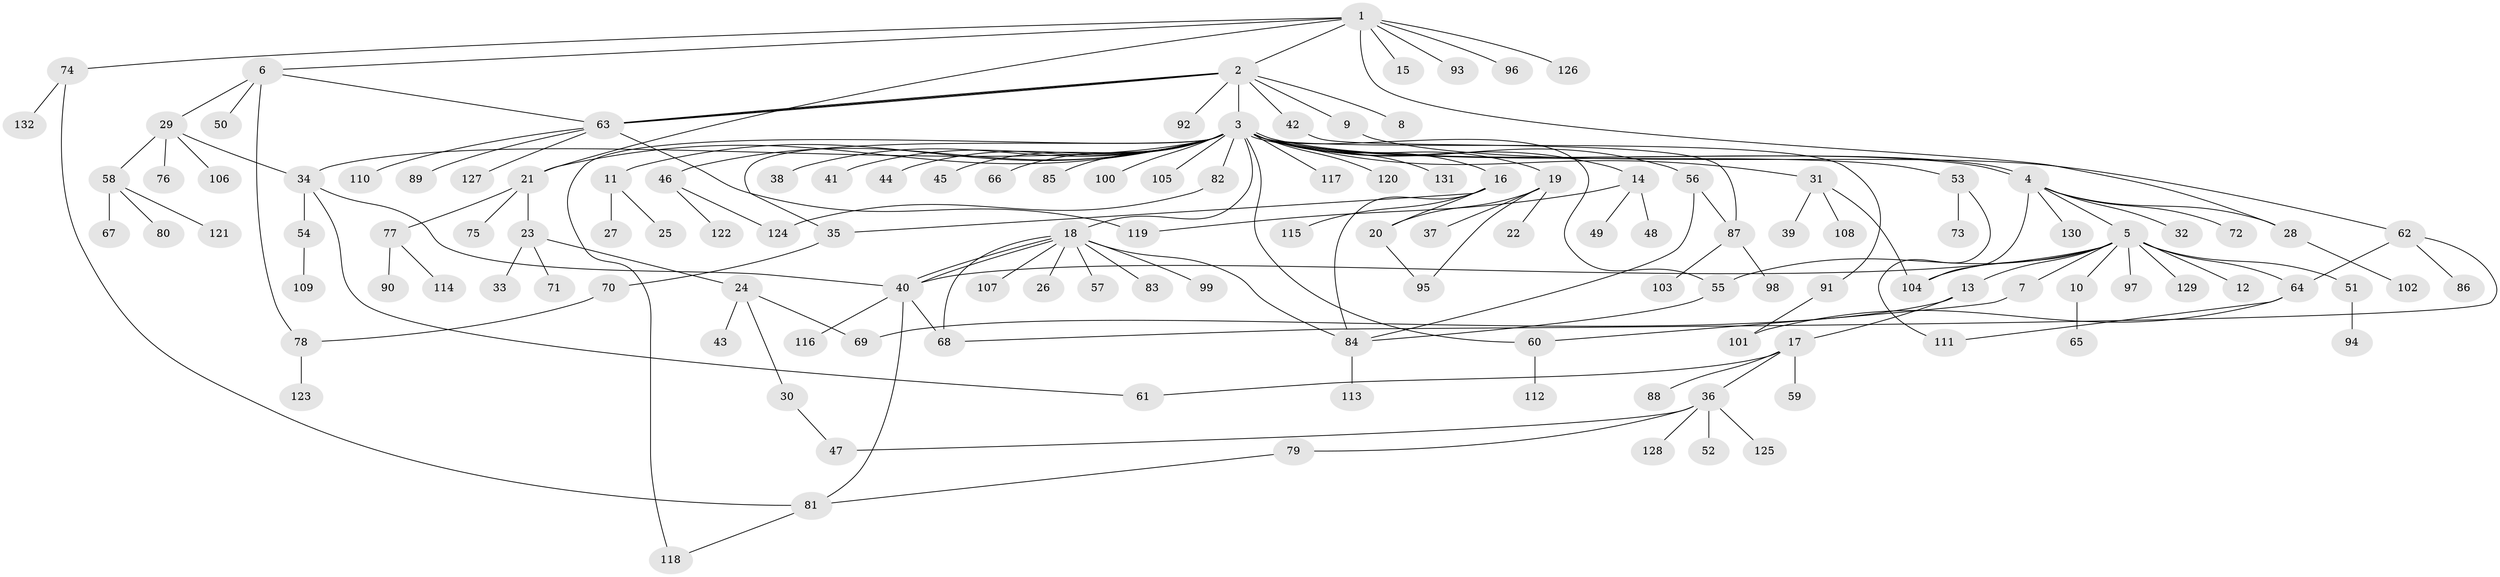 // Generated by graph-tools (version 1.1) at 2025/26/03/09/25 03:26:01]
// undirected, 132 vertices, 166 edges
graph export_dot {
graph [start="1"]
  node [color=gray90,style=filled];
  1;
  2;
  3;
  4;
  5;
  6;
  7;
  8;
  9;
  10;
  11;
  12;
  13;
  14;
  15;
  16;
  17;
  18;
  19;
  20;
  21;
  22;
  23;
  24;
  25;
  26;
  27;
  28;
  29;
  30;
  31;
  32;
  33;
  34;
  35;
  36;
  37;
  38;
  39;
  40;
  41;
  42;
  43;
  44;
  45;
  46;
  47;
  48;
  49;
  50;
  51;
  52;
  53;
  54;
  55;
  56;
  57;
  58;
  59;
  60;
  61;
  62;
  63;
  64;
  65;
  66;
  67;
  68;
  69;
  70;
  71;
  72;
  73;
  74;
  75;
  76;
  77;
  78;
  79;
  80;
  81;
  82;
  83;
  84;
  85;
  86;
  87;
  88;
  89;
  90;
  91;
  92;
  93;
  94;
  95;
  96;
  97;
  98;
  99;
  100;
  101;
  102;
  103;
  104;
  105;
  106;
  107;
  108;
  109;
  110;
  111;
  112;
  113;
  114;
  115;
  116;
  117;
  118;
  119;
  120;
  121;
  122;
  123;
  124;
  125;
  126;
  127;
  128;
  129;
  130;
  131;
  132;
  1 -- 2;
  1 -- 6;
  1 -- 15;
  1 -- 21;
  1 -- 28;
  1 -- 74;
  1 -- 93;
  1 -- 96;
  1 -- 126;
  2 -- 3;
  2 -- 8;
  2 -- 9;
  2 -- 42;
  2 -- 63;
  2 -- 63;
  2 -- 63;
  2 -- 92;
  3 -- 4;
  3 -- 4;
  3 -- 11;
  3 -- 14;
  3 -- 16;
  3 -- 18;
  3 -- 19;
  3 -- 21;
  3 -- 31;
  3 -- 34;
  3 -- 35;
  3 -- 38;
  3 -- 41;
  3 -- 44;
  3 -- 45;
  3 -- 46;
  3 -- 53;
  3 -- 55;
  3 -- 56;
  3 -- 60;
  3 -- 66;
  3 -- 82;
  3 -- 85;
  3 -- 91;
  3 -- 100;
  3 -- 105;
  3 -- 117;
  3 -- 118;
  3 -- 120;
  3 -- 131;
  4 -- 5;
  4 -- 28;
  4 -- 32;
  4 -- 72;
  4 -- 104;
  4 -- 130;
  5 -- 7;
  5 -- 10;
  5 -- 12;
  5 -- 13;
  5 -- 40;
  5 -- 51;
  5 -- 55;
  5 -- 64;
  5 -- 97;
  5 -- 104;
  5 -- 129;
  6 -- 29;
  6 -- 50;
  6 -- 63;
  6 -- 78;
  7 -- 60;
  9 -- 62;
  10 -- 65;
  11 -- 25;
  11 -- 27;
  13 -- 17;
  13 -- 69;
  14 -- 48;
  14 -- 49;
  14 -- 119;
  16 -- 20;
  16 -- 35;
  16 -- 84;
  16 -- 115;
  17 -- 36;
  17 -- 59;
  17 -- 61;
  17 -- 88;
  18 -- 26;
  18 -- 40;
  18 -- 40;
  18 -- 57;
  18 -- 68;
  18 -- 83;
  18 -- 84;
  18 -- 99;
  18 -- 107;
  19 -- 20;
  19 -- 22;
  19 -- 37;
  19 -- 95;
  20 -- 95;
  21 -- 23;
  21 -- 75;
  21 -- 77;
  23 -- 24;
  23 -- 33;
  23 -- 71;
  24 -- 30;
  24 -- 43;
  24 -- 69;
  28 -- 102;
  29 -- 34;
  29 -- 58;
  29 -- 76;
  29 -- 106;
  30 -- 47;
  31 -- 39;
  31 -- 104;
  31 -- 108;
  34 -- 40;
  34 -- 54;
  34 -- 61;
  35 -- 70;
  36 -- 47;
  36 -- 52;
  36 -- 79;
  36 -- 125;
  36 -- 128;
  40 -- 68;
  40 -- 81;
  40 -- 116;
  42 -- 87;
  46 -- 122;
  46 -- 124;
  51 -- 94;
  53 -- 73;
  53 -- 111;
  54 -- 109;
  55 -- 84;
  56 -- 84;
  56 -- 87;
  58 -- 67;
  58 -- 80;
  58 -- 121;
  60 -- 112;
  62 -- 64;
  62 -- 68;
  62 -- 86;
  63 -- 89;
  63 -- 110;
  63 -- 119;
  63 -- 127;
  64 -- 101;
  64 -- 111;
  70 -- 78;
  74 -- 81;
  74 -- 132;
  77 -- 90;
  77 -- 114;
  78 -- 123;
  79 -- 81;
  81 -- 118;
  82 -- 124;
  84 -- 113;
  87 -- 98;
  87 -- 103;
  91 -- 101;
}
